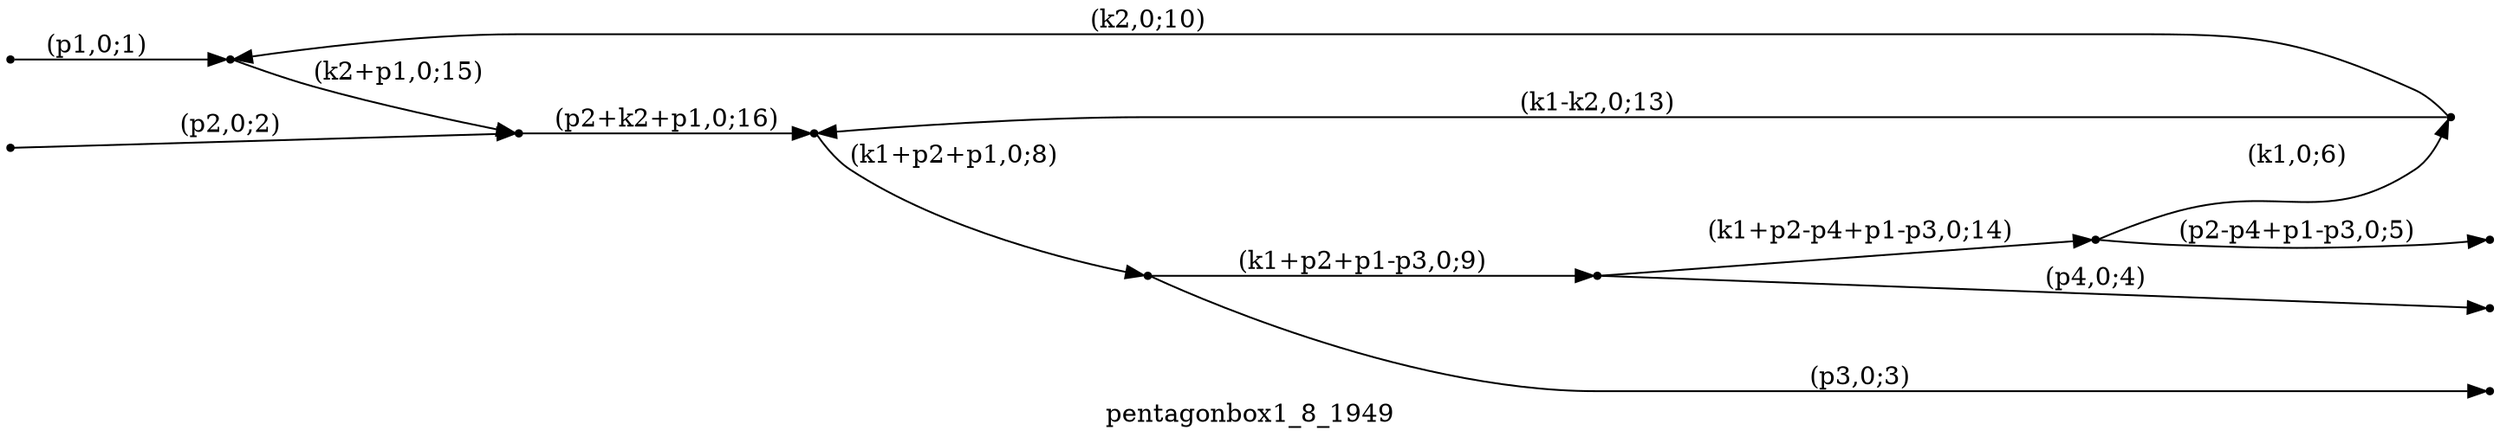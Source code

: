 digraph pentagonbox1_8_1949 {
  label="pentagonbox1_8_1949";
  rankdir="LR";
  subgraph edges {
    -1 -> 6 [label="(p1,0;1)"];
    -2 -> 7 [label="(p2,0;2)"];
    3 -> -3 [label="(p3,0;3)"];
    5 -> -4 [label="(p4,0;4)"];
    1 -> -5 [label="(p2-p4+p1-p3,0;5)"];
    1 -> 2 [label="(k1,0;6)"];
    4 -> 3 [label="(k1+p2+p1,0;8)"];
    3 -> 5 [label="(k1+p2+p1-p3,0;9)"];
    2 -> 6 [label="(k2,0;10)"];
    2 -> 4 [label="(k1-k2,0;13)"];
    5 -> 1 [label="(k1+p2-p4+p1-p3,0;14)"];
    6 -> 7 [label="(k2+p1,0;15)"];
    7 -> 4 [label="(p2+k2+p1,0;16)"];
  }
  subgraph incoming { rank="source"; -1; -2; }
  subgraph outgoing { rank="sink"; -3; -4; -5; }
-5 [shape=point];
-4 [shape=point];
-3 [shape=point];
-2 [shape=point];
-1 [shape=point];
1 [shape=point];
2 [shape=point];
3 [shape=point];
4 [shape=point];
5 [shape=point];
6 [shape=point];
7 [shape=point];
}

